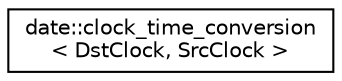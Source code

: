 digraph "Graphical Class Hierarchy"
{
 // LATEX_PDF_SIZE
  edge [fontname="Helvetica",fontsize="10",labelfontname="Helvetica",labelfontsize="10"];
  node [fontname="Helvetica",fontsize="10",shape=record];
  rankdir="LR";
  Node0 [label="date::clock_time_conversion\l\< DstClock, SrcClock \>",height=0.2,width=0.4,color="black", fillcolor="white", style="filled",URL="$structdate_1_1clock__time__conversion.html",tooltip=" "];
}

